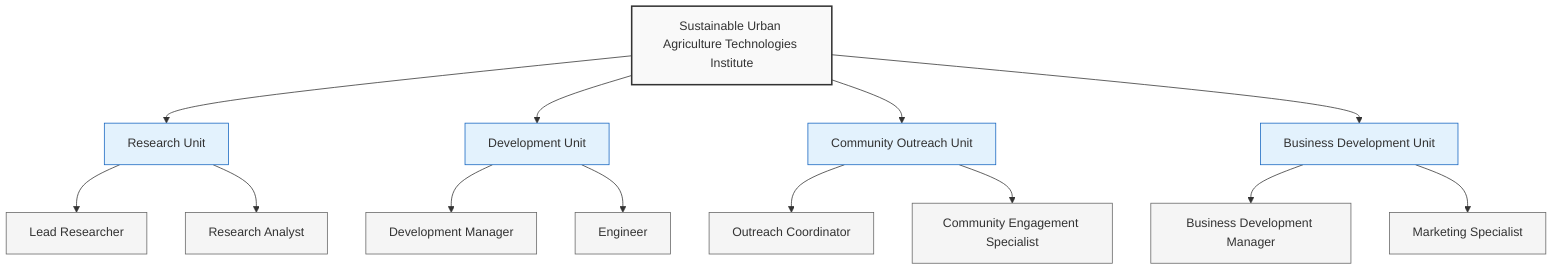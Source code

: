 graph TD;
    org["Sustainable Urban Agriculture Technologies Institute"]
    style org fill:#f9f9f9,stroke:#333,stroke-width:2px
    research_unit["Research Unit"]
    style research_unit fill:#e3f2fd,stroke:#1565c0,stroke-width:1px
    org --> research_unit
    lead_researcher["Lead Researcher"]
    style lead_researcher fill:#f5f5f5,stroke:#666,stroke-width:1px
    research_unit --> lead_researcher
    research_analyst["Research Analyst"]
    style research_analyst fill:#f5f5f5,stroke:#666,stroke-width:1px
    research_unit --> research_analyst
    development_unit["Development Unit"]
    style development_unit fill:#e3f2fd,stroke:#1565c0,stroke-width:1px
    org --> development_unit
    development_manager["Development Manager"]
    style development_manager fill:#f5f5f5,stroke:#666,stroke-width:1px
    development_unit --> development_manager
    engineer["Engineer"]
    style engineer fill:#f5f5f5,stroke:#666,stroke-width:1px
    development_unit --> engineer
    community_outreach_unit["Community Outreach Unit"]
    style community_outreach_unit fill:#e3f2fd,stroke:#1565c0,stroke-width:1px
    org --> community_outreach_unit
    outreach_coordinator["Outreach Coordinator"]
    style outreach_coordinator fill:#f5f5f5,stroke:#666,stroke-width:1px
    community_outreach_unit --> outreach_coordinator
    community_engagement_specialist["Community Engagement Specialist"]
    style community_engagement_specialist fill:#f5f5f5,stroke:#666,stroke-width:1px
    community_outreach_unit --> community_engagement_specialist
    business_development_unit["Business Development Unit"]
    style business_development_unit fill:#e3f2fd,stroke:#1565c0,stroke-width:1px
    org --> business_development_unit
    business_development_manager["Business Development Manager"]
    style business_development_manager fill:#f5f5f5,stroke:#666,stroke-width:1px
    business_development_unit --> business_development_manager
    marketing_specialist["Marketing Specialist"]
    style marketing_specialist fill:#f5f5f5,stroke:#666,stroke-width:1px
    business_development_unit --> marketing_specialist